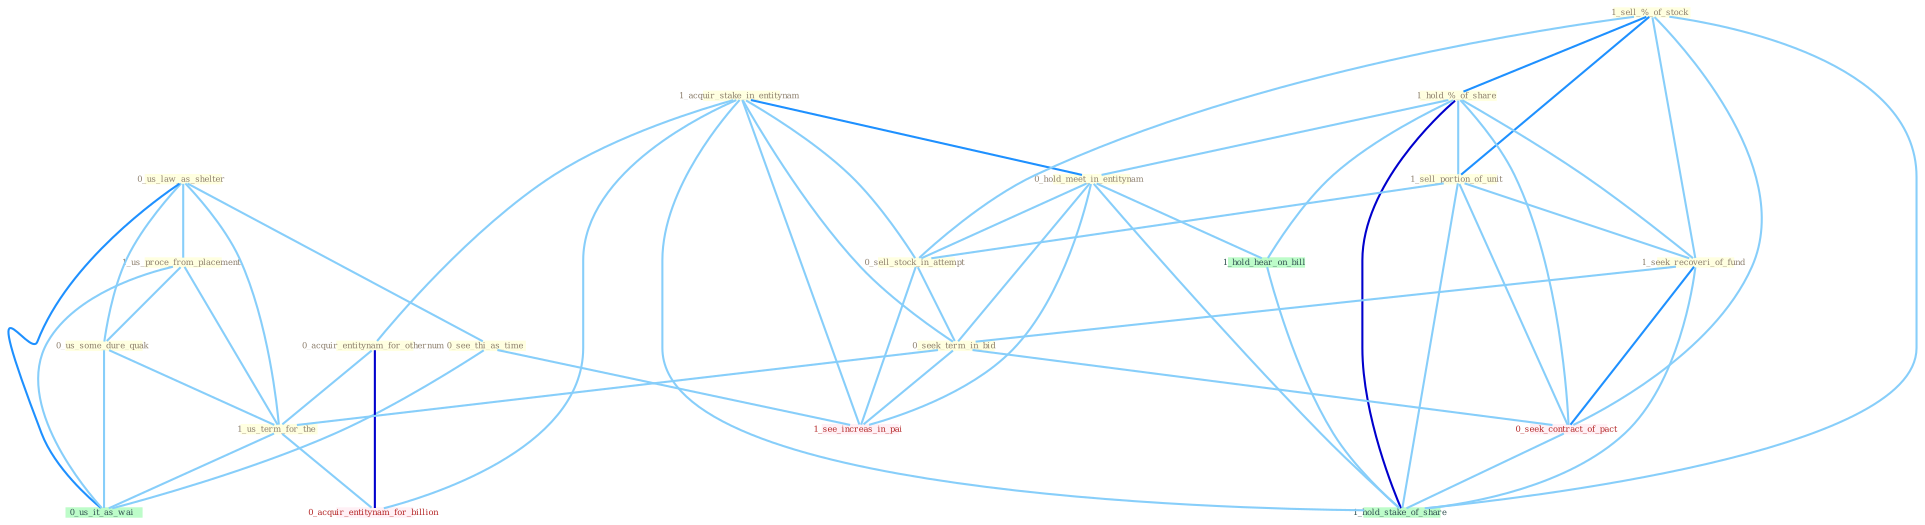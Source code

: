 Graph G{ 
    node
    [shape=polygon,style=filled,width=.5,height=.06,color="#BDFCC9",fixedsize=true,fontsize=4,
    fontcolor="#2f4f4f"];
    {node
    [color="#ffffe0", fontcolor="#8b7d6b"] "0_us_law_as_shelter " "1_us_proce_from_placement " "1_acquir_stake_in_entitynam " "1_sell_%_of_stock " "1_hold_%_of_share " "0_hold_meet_in_entitynam " "0_see_thi_as_time " "0_us_some_dure_quak " "1_sell_portion_of_unit " "0_acquir_entitynam_for_othernum " "1_seek_recoveri_of_fund " "0_sell_stock_in_attempt " "0_seek_term_in_bid " "1_us_term_for_the "}
{node [color="#fff0f5", fontcolor="#b22222"] "0_seek_contract_of_pact " "0_acquir_entitynam_for_billion " "1_see_increas_in_pai "}
edge [color="#B0E2FF"];

	"0_us_law_as_shelter " -- "1_us_proce_from_placement " [w="1", color="#87cefa" ];
	"0_us_law_as_shelter " -- "0_see_thi_as_time " [w="1", color="#87cefa" ];
	"0_us_law_as_shelter " -- "0_us_some_dure_quak " [w="1", color="#87cefa" ];
	"0_us_law_as_shelter " -- "1_us_term_for_the " [w="1", color="#87cefa" ];
	"0_us_law_as_shelter " -- "0_us_it_as_wai " [w="2", color="#1e90ff" , len=0.8];
	"1_us_proce_from_placement " -- "0_us_some_dure_quak " [w="1", color="#87cefa" ];
	"1_us_proce_from_placement " -- "1_us_term_for_the " [w="1", color="#87cefa" ];
	"1_us_proce_from_placement " -- "0_us_it_as_wai " [w="1", color="#87cefa" ];
	"1_acquir_stake_in_entitynam " -- "0_hold_meet_in_entitynam " [w="2", color="#1e90ff" , len=0.8];
	"1_acquir_stake_in_entitynam " -- "0_acquir_entitynam_for_othernum " [w="1", color="#87cefa" ];
	"1_acquir_stake_in_entitynam " -- "0_sell_stock_in_attempt " [w="1", color="#87cefa" ];
	"1_acquir_stake_in_entitynam " -- "0_seek_term_in_bid " [w="1", color="#87cefa" ];
	"1_acquir_stake_in_entitynam " -- "0_acquir_entitynam_for_billion " [w="1", color="#87cefa" ];
	"1_acquir_stake_in_entitynam " -- "1_see_increas_in_pai " [w="1", color="#87cefa" ];
	"1_acquir_stake_in_entitynam " -- "1_hold_stake_of_share " [w="1", color="#87cefa" ];
	"1_sell_%_of_stock " -- "1_hold_%_of_share " [w="2", color="#1e90ff" , len=0.8];
	"1_sell_%_of_stock " -- "1_sell_portion_of_unit " [w="2", color="#1e90ff" , len=0.8];
	"1_sell_%_of_stock " -- "1_seek_recoveri_of_fund " [w="1", color="#87cefa" ];
	"1_sell_%_of_stock " -- "0_sell_stock_in_attempt " [w="1", color="#87cefa" ];
	"1_sell_%_of_stock " -- "0_seek_contract_of_pact " [w="1", color="#87cefa" ];
	"1_sell_%_of_stock " -- "1_hold_stake_of_share " [w="1", color="#87cefa" ];
	"1_hold_%_of_share " -- "0_hold_meet_in_entitynam " [w="1", color="#87cefa" ];
	"1_hold_%_of_share " -- "1_sell_portion_of_unit " [w="1", color="#87cefa" ];
	"1_hold_%_of_share " -- "1_seek_recoveri_of_fund " [w="1", color="#87cefa" ];
	"1_hold_%_of_share " -- "0_seek_contract_of_pact " [w="1", color="#87cefa" ];
	"1_hold_%_of_share " -- "1_hold_hear_on_bill " [w="1", color="#87cefa" ];
	"1_hold_%_of_share " -- "1_hold_stake_of_share " [w="3", color="#0000cd" , len=0.6];
	"0_hold_meet_in_entitynam " -- "0_sell_stock_in_attempt " [w="1", color="#87cefa" ];
	"0_hold_meet_in_entitynam " -- "0_seek_term_in_bid " [w="1", color="#87cefa" ];
	"0_hold_meet_in_entitynam " -- "1_see_increas_in_pai " [w="1", color="#87cefa" ];
	"0_hold_meet_in_entitynam " -- "1_hold_hear_on_bill " [w="1", color="#87cefa" ];
	"0_hold_meet_in_entitynam " -- "1_hold_stake_of_share " [w="1", color="#87cefa" ];
	"0_see_thi_as_time " -- "0_us_it_as_wai " [w="1", color="#87cefa" ];
	"0_see_thi_as_time " -- "1_see_increas_in_pai " [w="1", color="#87cefa" ];
	"0_us_some_dure_quak " -- "1_us_term_for_the " [w="1", color="#87cefa" ];
	"0_us_some_dure_quak " -- "0_us_it_as_wai " [w="1", color="#87cefa" ];
	"1_sell_portion_of_unit " -- "1_seek_recoveri_of_fund " [w="1", color="#87cefa" ];
	"1_sell_portion_of_unit " -- "0_sell_stock_in_attempt " [w="1", color="#87cefa" ];
	"1_sell_portion_of_unit " -- "0_seek_contract_of_pact " [w="1", color="#87cefa" ];
	"1_sell_portion_of_unit " -- "1_hold_stake_of_share " [w="1", color="#87cefa" ];
	"0_acquir_entitynam_for_othernum " -- "1_us_term_for_the " [w="1", color="#87cefa" ];
	"0_acquir_entitynam_for_othernum " -- "0_acquir_entitynam_for_billion " [w="3", color="#0000cd" , len=0.6];
	"1_seek_recoveri_of_fund " -- "0_seek_term_in_bid " [w="1", color="#87cefa" ];
	"1_seek_recoveri_of_fund " -- "0_seek_contract_of_pact " [w="2", color="#1e90ff" , len=0.8];
	"1_seek_recoveri_of_fund " -- "1_hold_stake_of_share " [w="1", color="#87cefa" ];
	"0_sell_stock_in_attempt " -- "0_seek_term_in_bid " [w="1", color="#87cefa" ];
	"0_sell_stock_in_attempt " -- "1_see_increas_in_pai " [w="1", color="#87cefa" ];
	"0_seek_term_in_bid " -- "1_us_term_for_the " [w="1", color="#87cefa" ];
	"0_seek_term_in_bid " -- "0_seek_contract_of_pact " [w="1", color="#87cefa" ];
	"0_seek_term_in_bid " -- "1_see_increas_in_pai " [w="1", color="#87cefa" ];
	"1_us_term_for_the " -- "0_us_it_as_wai " [w="1", color="#87cefa" ];
	"1_us_term_for_the " -- "0_acquir_entitynam_for_billion " [w="1", color="#87cefa" ];
	"0_seek_contract_of_pact " -- "1_hold_stake_of_share " [w="1", color="#87cefa" ];
	"1_hold_hear_on_bill " -- "1_hold_stake_of_share " [w="1", color="#87cefa" ];
}